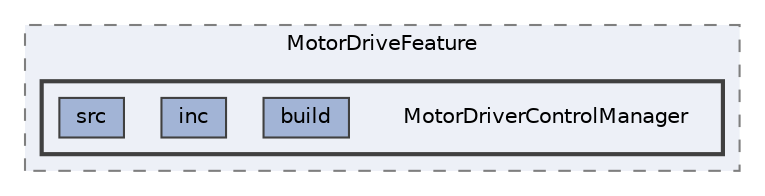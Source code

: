digraph "EGEMOBİL/EEM_TASK/MotorDriveFeature/MotorDriverControlManager"
{
 // LATEX_PDF_SIZE
  bgcolor="transparent";
  edge [fontname=Helvetica,fontsize=10,labelfontname=Helvetica,labelfontsize=10];
  node [fontname=Helvetica,fontsize=10,shape=box,height=0.2,width=0.4];
  compound=true
  subgraph clusterdir_1fac82efb7a484bf104c8eeded95e279 {
    graph [ bgcolor="#edf0f7", pencolor="grey50", label="MotorDriveFeature", fontname=Helvetica,fontsize=10 style="filled,dashed", URL="dir_1fac82efb7a484bf104c8eeded95e279.html",tooltip=""]
  subgraph clusterdir_8c54954b1373131e174760324eb57661 {
    graph [ bgcolor="#edf0f7", pencolor="grey25", label="", fontname=Helvetica,fontsize=10 style="filled,bold", URL="dir_8c54954b1373131e174760324eb57661.html",tooltip=""]
    dir_8c54954b1373131e174760324eb57661 [shape=plaintext, label="MotorDriverControlManager"];
  dir_811902f8030de5d309b59ecc712e9585 [label="build", fillcolor="#a2b4d6", color="grey25", style="filled", URL="dir_811902f8030de5d309b59ecc712e9585.html",tooltip=""];
  dir_90dc063852eae76a7ef1eff580e0adc5 [label="inc", fillcolor="#a2b4d6", color="grey25", style="filled", URL="dir_90dc063852eae76a7ef1eff580e0adc5.html",tooltip=""];
  dir_afb9c9814c5e17a41f9d45264ce70147 [label="src", fillcolor="#a2b4d6", color="grey25", style="filled", URL="dir_afb9c9814c5e17a41f9d45264ce70147.html",tooltip=""];
  }
  }
}
